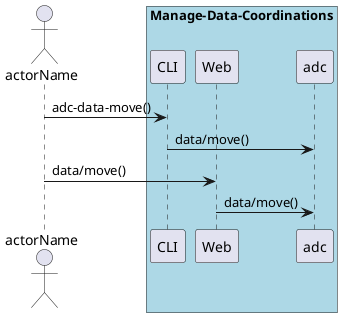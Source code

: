 @startuml
Actor "actorName" as A

box "Manage-Data-Coordinations" #lightblue
participant CLI as CLI
participant Web as Web
participant "adc" as S
A -> CLI : adc-data-move()
CLI -> S : data/move()
A -> Web : data/move()
Web -> S : data/move()
end box

@enduml
